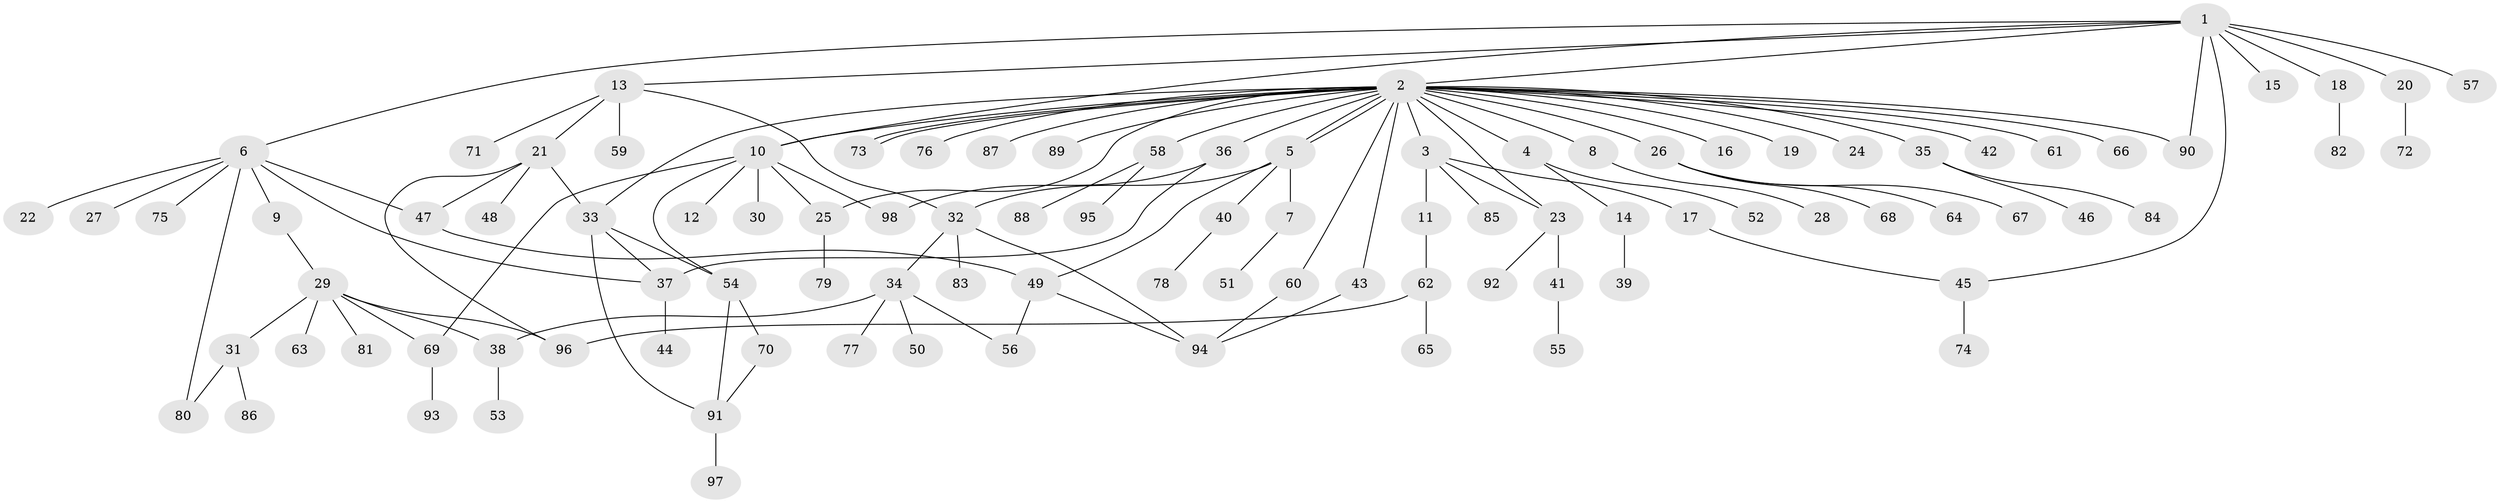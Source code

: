 // coarse degree distribution, {20: 0.034482758620689655, 4: 0.06896551724137931, 2: 0.2413793103448276, 5: 0.06896551724137931, 1: 0.5517241379310345, 6: 0.034482758620689655}
// Generated by graph-tools (version 1.1) at 2025/18/03/04/25 18:18:15]
// undirected, 98 vertices, 123 edges
graph export_dot {
graph [start="1"]
  node [color=gray90,style=filled];
  1;
  2;
  3;
  4;
  5;
  6;
  7;
  8;
  9;
  10;
  11;
  12;
  13;
  14;
  15;
  16;
  17;
  18;
  19;
  20;
  21;
  22;
  23;
  24;
  25;
  26;
  27;
  28;
  29;
  30;
  31;
  32;
  33;
  34;
  35;
  36;
  37;
  38;
  39;
  40;
  41;
  42;
  43;
  44;
  45;
  46;
  47;
  48;
  49;
  50;
  51;
  52;
  53;
  54;
  55;
  56;
  57;
  58;
  59;
  60;
  61;
  62;
  63;
  64;
  65;
  66;
  67;
  68;
  69;
  70;
  71;
  72;
  73;
  74;
  75;
  76;
  77;
  78;
  79;
  80;
  81;
  82;
  83;
  84;
  85;
  86;
  87;
  88;
  89;
  90;
  91;
  92;
  93;
  94;
  95;
  96;
  97;
  98;
  1 -- 2;
  1 -- 6;
  1 -- 10;
  1 -- 13;
  1 -- 15;
  1 -- 18;
  1 -- 20;
  1 -- 45;
  1 -- 57;
  1 -- 90;
  2 -- 3;
  2 -- 4;
  2 -- 5;
  2 -- 5;
  2 -- 8;
  2 -- 10;
  2 -- 16;
  2 -- 19;
  2 -- 23;
  2 -- 24;
  2 -- 25;
  2 -- 26;
  2 -- 33;
  2 -- 35;
  2 -- 36;
  2 -- 42;
  2 -- 43;
  2 -- 58;
  2 -- 60;
  2 -- 61;
  2 -- 66;
  2 -- 73;
  2 -- 73;
  2 -- 76;
  2 -- 87;
  2 -- 89;
  2 -- 90;
  3 -- 11;
  3 -- 17;
  3 -- 23;
  3 -- 85;
  4 -- 14;
  4 -- 52;
  5 -- 7;
  5 -- 32;
  5 -- 40;
  5 -- 49;
  6 -- 9;
  6 -- 22;
  6 -- 27;
  6 -- 37;
  6 -- 47;
  6 -- 75;
  6 -- 80;
  7 -- 51;
  8 -- 28;
  9 -- 29;
  10 -- 12;
  10 -- 25;
  10 -- 30;
  10 -- 54;
  10 -- 69;
  10 -- 98;
  11 -- 62;
  13 -- 21;
  13 -- 32;
  13 -- 59;
  13 -- 71;
  14 -- 39;
  17 -- 45;
  18 -- 82;
  20 -- 72;
  21 -- 33;
  21 -- 47;
  21 -- 48;
  21 -- 96;
  23 -- 41;
  23 -- 92;
  25 -- 79;
  26 -- 64;
  26 -- 67;
  26 -- 68;
  29 -- 31;
  29 -- 38;
  29 -- 63;
  29 -- 69;
  29 -- 81;
  29 -- 96;
  31 -- 80;
  31 -- 86;
  32 -- 34;
  32 -- 83;
  32 -- 94;
  33 -- 37;
  33 -- 54;
  33 -- 91;
  34 -- 38;
  34 -- 50;
  34 -- 56;
  34 -- 77;
  35 -- 46;
  35 -- 84;
  36 -- 37;
  36 -- 98;
  37 -- 44;
  38 -- 53;
  40 -- 78;
  41 -- 55;
  43 -- 94;
  45 -- 74;
  47 -- 49;
  49 -- 56;
  49 -- 94;
  54 -- 70;
  54 -- 91;
  58 -- 88;
  58 -- 95;
  60 -- 94;
  62 -- 65;
  62 -- 96;
  69 -- 93;
  70 -- 91;
  91 -- 97;
}
